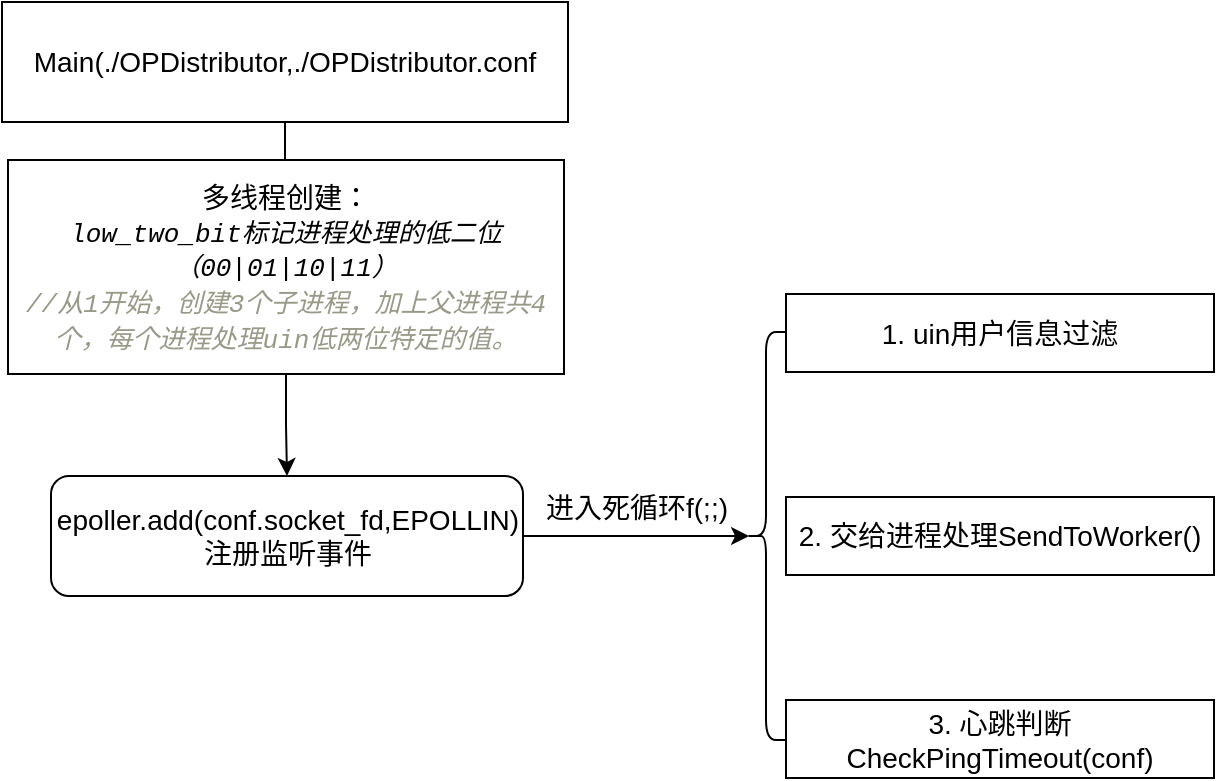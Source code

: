 <mxfile version="20.0.3" type="github">
  <diagram id="LS7x0DmHRW37v-bD-KIZ" name="Page-1">
    <mxGraphModel dx="1008" dy="566" grid="0" gridSize="10" guides="1" tooltips="1" connect="1" arrows="1" fold="1" page="1" pageScale="1" pageWidth="827" pageHeight="1169" math="0" shadow="0">
      <root>
        <mxCell id="0" />
        <mxCell id="1" parent="0" />
        <mxCell id="amlk9hC_0njk0hpj3JQ6-3" style="edgeStyle=orthogonalEdgeStyle;rounded=0;orthogonalLoop=1;jettySize=auto;html=1;entryX=0.5;entryY=0;entryDx=0;entryDy=0;fontSize=14;" edge="1" parent="1" source="amlk9hC_0njk0hpj3JQ6-1" target="amlk9hC_0njk0hpj3JQ6-2">
          <mxGeometry relative="1" as="geometry" />
        </mxCell>
        <mxCell id="amlk9hC_0njk0hpj3JQ6-1" value="&lt;font style=&quot;font-size: 14px;&quot;&gt;Main(./OPDistributor,./OPDistributor.conf&lt;/font&gt;" style="rounded=0;whiteSpace=wrap;html=1;" vertex="1" parent="1">
          <mxGeometry x="114" y="127" width="283" height="60" as="geometry" />
        </mxCell>
        <mxCell id="amlk9hC_0njk0hpj3JQ6-5" style="edgeStyle=orthogonalEdgeStyle;rounded=0;orthogonalLoop=1;jettySize=auto;html=1;entryX=0.5;entryY=0;entryDx=0;entryDy=0;fontSize=14;fontColor=#000000;" edge="1" parent="1" source="amlk9hC_0njk0hpj3JQ6-2" target="amlk9hC_0njk0hpj3JQ6-4">
          <mxGeometry relative="1" as="geometry" />
        </mxCell>
        <mxCell id="amlk9hC_0njk0hpj3JQ6-2" value="多线程创建：&lt;br&gt;&lt;span style=&quot;text-align: start; font-family: Menlo, &amp;quot;Liberation Mono&amp;quot;, Consolas, &amp;quot;DejaVu Sans Mono&amp;quot;, &amp;quot;Ubuntu Mono&amp;quot;, &amp;quot;Courier New&amp;quot;, &amp;quot;andale mono&amp;quot;, &amp;quot;lucida console&amp;quot;, monospace; font-size: 13px; font-style: italic; background-color: rgb(255, 255, 255);&quot;&gt;low_two_bit标记进程处理的低二位（00|01|10|11）&lt;/span&gt;&lt;br&gt;&lt;span style=&quot;text-align: start; color: rgb(153, 153, 136); font-family: Menlo, &amp;quot;Liberation Mono&amp;quot;, Consolas, &amp;quot;DejaVu Sans Mono&amp;quot;, &amp;quot;Ubuntu Mono&amp;quot;, &amp;quot;Courier New&amp;quot;, &amp;quot;andale mono&amp;quot;, &amp;quot;lucida console&amp;quot;, monospace; font-size: 13px; font-style: italic; background-color: rgb(255, 255, 255);&quot;&gt;//从1开始，创建3个子进程，加上父进程共4个，每个进程处理uin低两位特定的值。&lt;br&gt;&lt;/span&gt;" style="rounded=1;whiteSpace=wrap;html=1;fontSize=14;fontColor=#000000;arcSize=0;" vertex="1" parent="1">
          <mxGeometry x="117" y="206" width="278" height="107" as="geometry" />
        </mxCell>
        <mxCell id="amlk9hC_0njk0hpj3JQ6-6" value="进入死循环f(;;)" style="edgeStyle=orthogonalEdgeStyle;rounded=0;orthogonalLoop=1;jettySize=auto;html=1;fontSize=14;fontColor=#000000;" edge="1" parent="1" source="amlk9hC_0njk0hpj3JQ6-4">
          <mxGeometry x="-0.018" y="14" relative="1" as="geometry">
            <mxPoint x="487.556" y="394" as="targetPoint" />
            <mxPoint as="offset" />
          </mxGeometry>
        </mxCell>
        <mxCell id="amlk9hC_0njk0hpj3JQ6-4" value="epoller.add(conf.socket_fd,EPOLLIN)注册监听事件" style="rounded=1;whiteSpace=wrap;html=1;fontSize=14;fontColor=#000000;" vertex="1" parent="1">
          <mxGeometry x="138.5" y="364" width="236" height="60" as="geometry" />
        </mxCell>
        <mxCell id="amlk9hC_0njk0hpj3JQ6-7" value="" style="shape=curlyBracket;whiteSpace=wrap;html=1;rounded=1;fontSize=14;fontColor=#000000;" vertex="1" parent="1">
          <mxGeometry x="486" y="292" width="20" height="204" as="geometry" />
        </mxCell>
        <mxCell id="amlk9hC_0njk0hpj3JQ6-8" value="1. uin用户信息过滤" style="rounded=0;whiteSpace=wrap;html=1;fontSize=14;fontColor=#000000;" vertex="1" parent="1">
          <mxGeometry x="506" y="273" width="214" height="39" as="geometry" />
        </mxCell>
        <mxCell id="amlk9hC_0njk0hpj3JQ6-9" value="2. 交给进程处理SendToWorker()" style="rounded=0;whiteSpace=wrap;html=1;fontSize=14;fontColor=#000000;" vertex="1" parent="1">
          <mxGeometry x="506" y="374.5" width="214" height="39" as="geometry" />
        </mxCell>
        <mxCell id="amlk9hC_0njk0hpj3JQ6-10" value="3. 心跳判断CheckPingTimeout(conf)" style="rounded=0;whiteSpace=wrap;html=1;fontSize=14;fontColor=#000000;" vertex="1" parent="1">
          <mxGeometry x="506" y="476" width="214" height="39" as="geometry" />
        </mxCell>
      </root>
    </mxGraphModel>
  </diagram>
</mxfile>
